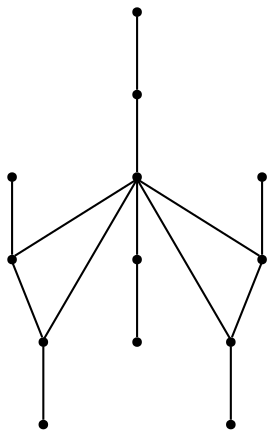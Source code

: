 graph {
  node [shape=point,comment="{\"directed\":false,\"doi\":\"10.4230/LIPIcs.GD.2024.3\",\"figure\":\"7 (4)\"}"]

  v0 [pos="1077.7588472759462,1669.2229046047792"]
  v1 [pos="1150.4643682017086,1669.2229046047792"]
  v2 [pos="1077.7588472759464,1542.0188197319194"]
  v3 [pos="1041.4061027120163,1605.6208621683493"]
  v4 [pos="1041.4061027120163,1732.8250742023135"]
  v5 [pos="1114.1116077388274,1732.8250742023135"]
  v6 [pos="1005.0533422491352,1669.2229046047792"]
  v7 [pos="968.7005817862541,1605.6208621683493"]
  v8 [pos="932.347821323373,1669.2229046047792"]
  v9 [pos="932.3478213233731,1542.0188197319194"]
  v10 [pos="968.7005817862541,1732.8250742023135"]
  v11 [pos="895.9949972646882,1732.8250742023135"]
  v12 [pos="859.6422368018074,1669.2229046047792"]

  v0 -- v1 [id="-1",pos="1077.7588472759462,1669.2229046047792 1150.4643682017086,1669.2229046047792 1150.4643682017086,1669.2229046047792 1150.4643682017086,1669.2229046047792"]
  v12 -- v8 [id="-2",pos="859.6422368018074,1669.2229046047792 932.347821323373,1669.2229046047792 932.347821323373,1669.2229046047792 932.347821323373,1669.2229046047792"]
  v11 -- v10 [id="-3",pos="895.9949972646882,1732.8250742023135 968.7005817862541,1732.8250742023135 968.7005817862541,1732.8250742023135 968.7005817862541,1732.8250742023135"]
  v8 -- v7 [id="-4",pos="932.347821323373,1669.2229046047792 968.7005817862541,1605.6208621683493 968.7005817862541,1605.6208621683493 968.7005817862541,1605.6208621683493"]
  v10 -- v6 [id="-5",pos="968.7005817862541,1732.8250742023135 1005.0533422491352,1669.2229046047792 1005.0533422491352,1669.2229046047792 1005.0533422491352,1669.2229046047792"]
  v7 -- v9 [id="-6",pos="968.7005817862541,1605.6208621683493 932.3478213233731,1542.0188197319194 932.3478213233731,1542.0188197319194 932.3478213233731,1542.0188197319194"]
  v6 -- v4 [id="-7",pos="1005.0533422491352,1669.2229046047792 1041.4061027120163,1732.8250742023135 1041.4061027120163,1732.8250742023135 1041.4061027120163,1732.8250742023135"]
  v6 -- v8 [id="-8",pos="1005.0533422491352,1669.2229046047792 932.347821323373,1669.2229046047792 932.347821323373,1669.2229046047792 932.347821323373,1669.2229046047792"]
  v6 -- v0 [id="-9",pos="1005.0533422491352,1669.2229046047792 1077.7588472759462,1669.2229046047792 1077.7588472759462,1669.2229046047792 1077.7588472759462,1669.2229046047792"]
  v6 -- v3 [id="-10",pos="1005.0533422491352,1669.2229046047792 1041.4061027120163,1605.6208621683493 1041.4061027120163,1605.6208621683493 1041.4061027120163,1605.6208621683493"]
  v6 -- v7 [id="-11",pos="1005.0533422491352,1669.2229046047792 968.7005817862541,1605.6208621683493 968.7005817862541,1605.6208621683493 968.7005817862541,1605.6208621683493"]
  v3 -- v0 [id="-12",pos="1041.4061027120163,1605.6208621683493 1077.7588472759462,1669.2229046047792 1077.7588472759462,1669.2229046047792 1077.7588472759462,1669.2229046047792"]
  v4 -- v5 [id="-13",pos="1041.4061027120163,1732.8250742023135 1114.1116077388274,1732.8250742023135 1114.1116077388274,1732.8250742023135 1114.1116077388274,1732.8250742023135"]
  v2 -- v3 [id="-14",pos="1077.7588472759464,1542.0188197319194 1041.4061027120163,1605.6208621683493 1041.4061027120163,1605.6208621683493 1041.4061027120163,1605.6208621683493"]
}